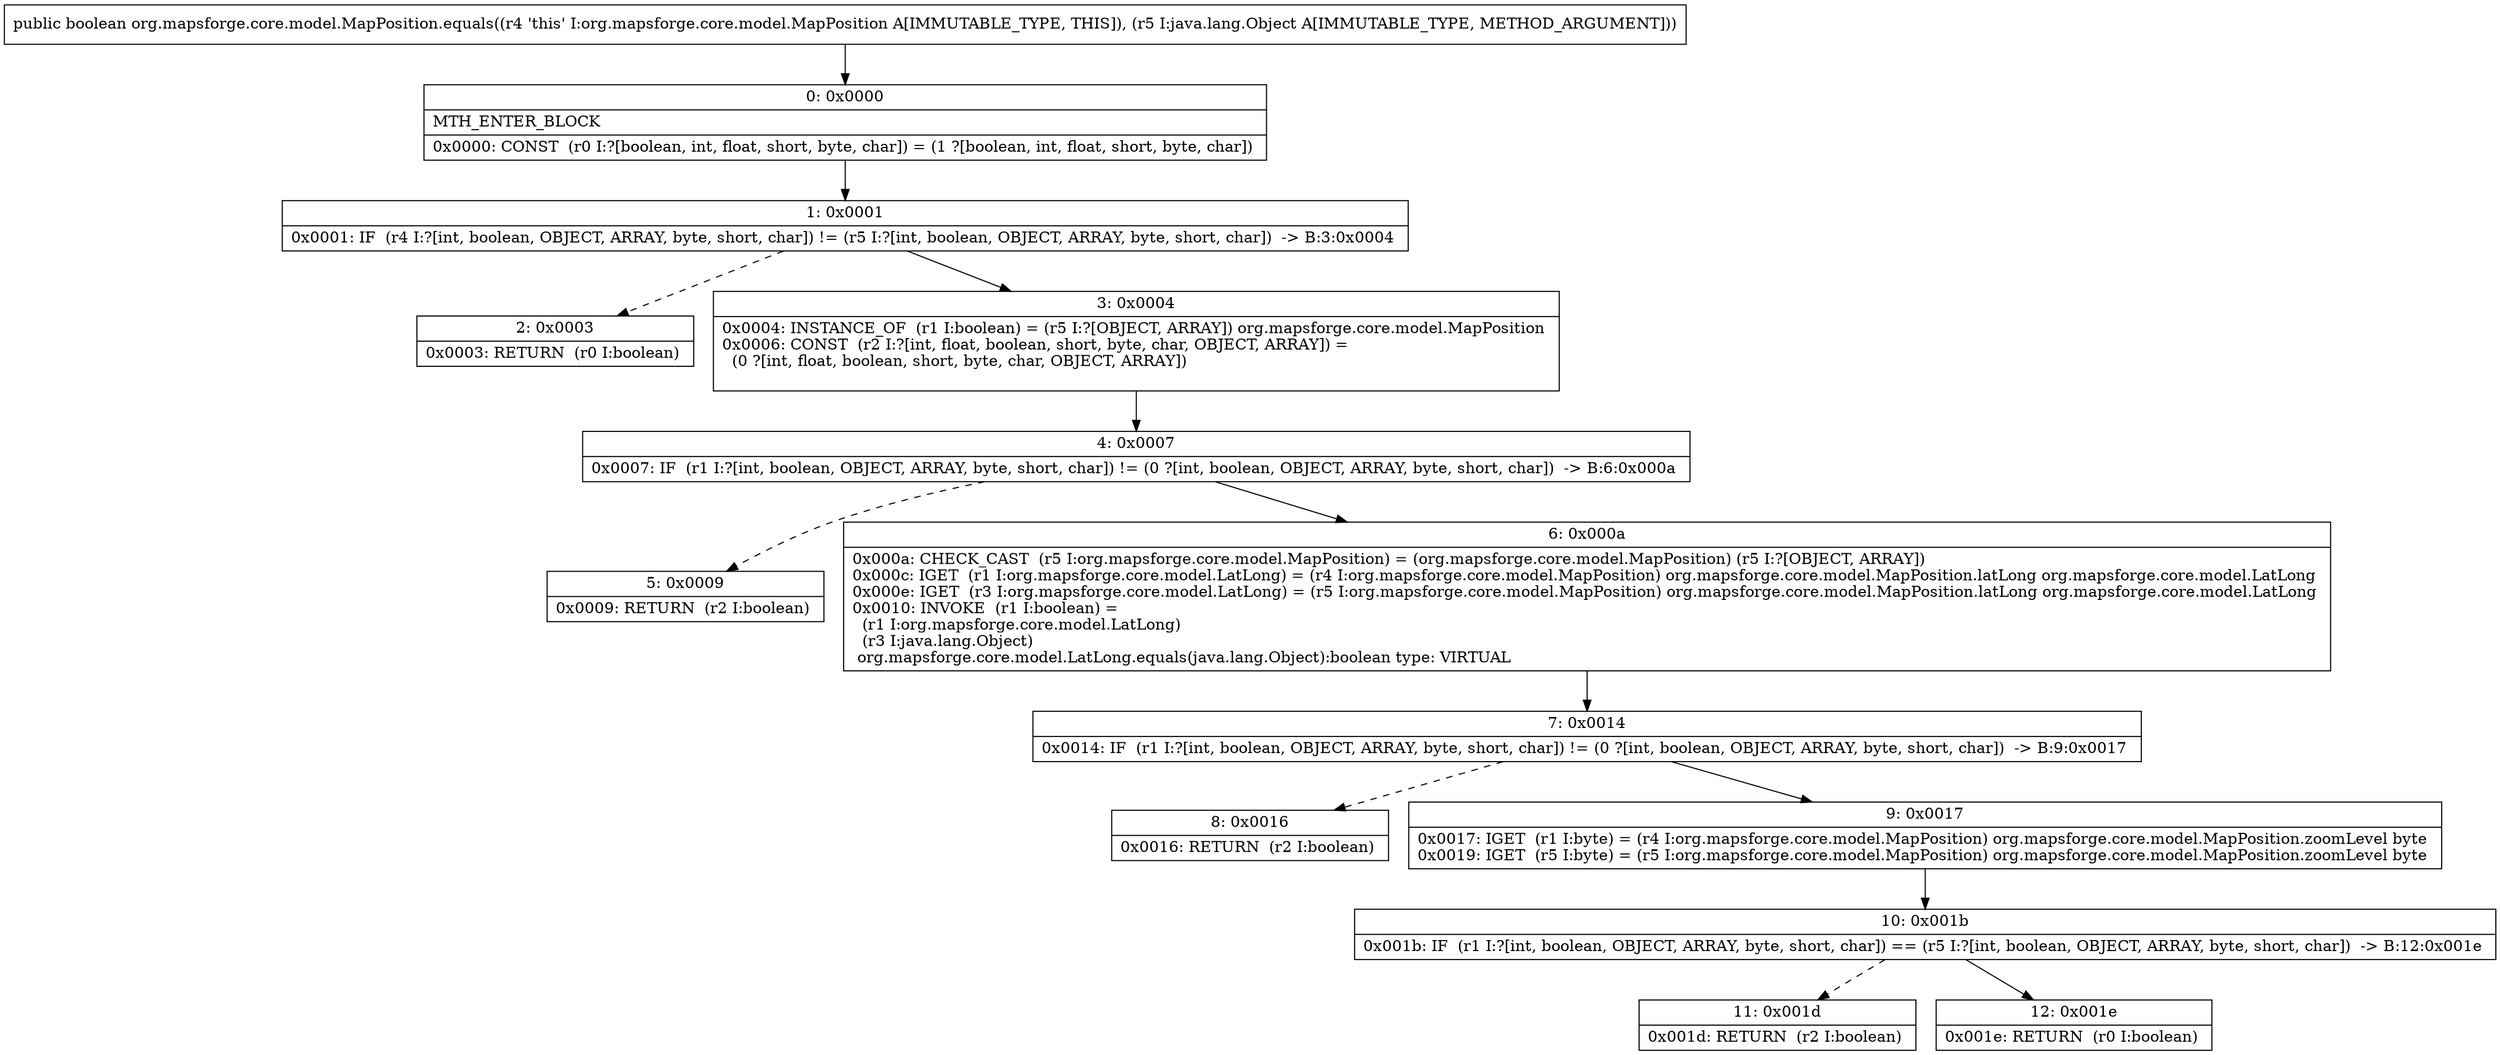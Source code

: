 digraph "CFG fororg.mapsforge.core.model.MapPosition.equals(Ljava\/lang\/Object;)Z" {
Node_0 [shape=record,label="{0\:\ 0x0000|MTH_ENTER_BLOCK\l|0x0000: CONST  (r0 I:?[boolean, int, float, short, byte, char]) = (1 ?[boolean, int, float, short, byte, char]) \l}"];
Node_1 [shape=record,label="{1\:\ 0x0001|0x0001: IF  (r4 I:?[int, boolean, OBJECT, ARRAY, byte, short, char]) != (r5 I:?[int, boolean, OBJECT, ARRAY, byte, short, char])  \-\> B:3:0x0004 \l}"];
Node_2 [shape=record,label="{2\:\ 0x0003|0x0003: RETURN  (r0 I:boolean) \l}"];
Node_3 [shape=record,label="{3\:\ 0x0004|0x0004: INSTANCE_OF  (r1 I:boolean) = (r5 I:?[OBJECT, ARRAY]) org.mapsforge.core.model.MapPosition \l0x0006: CONST  (r2 I:?[int, float, boolean, short, byte, char, OBJECT, ARRAY]) = \l  (0 ?[int, float, boolean, short, byte, char, OBJECT, ARRAY])\l \l}"];
Node_4 [shape=record,label="{4\:\ 0x0007|0x0007: IF  (r1 I:?[int, boolean, OBJECT, ARRAY, byte, short, char]) != (0 ?[int, boolean, OBJECT, ARRAY, byte, short, char])  \-\> B:6:0x000a \l}"];
Node_5 [shape=record,label="{5\:\ 0x0009|0x0009: RETURN  (r2 I:boolean) \l}"];
Node_6 [shape=record,label="{6\:\ 0x000a|0x000a: CHECK_CAST  (r5 I:org.mapsforge.core.model.MapPosition) = (org.mapsforge.core.model.MapPosition) (r5 I:?[OBJECT, ARRAY]) \l0x000c: IGET  (r1 I:org.mapsforge.core.model.LatLong) = (r4 I:org.mapsforge.core.model.MapPosition) org.mapsforge.core.model.MapPosition.latLong org.mapsforge.core.model.LatLong \l0x000e: IGET  (r3 I:org.mapsforge.core.model.LatLong) = (r5 I:org.mapsforge.core.model.MapPosition) org.mapsforge.core.model.MapPosition.latLong org.mapsforge.core.model.LatLong \l0x0010: INVOKE  (r1 I:boolean) = \l  (r1 I:org.mapsforge.core.model.LatLong)\l  (r3 I:java.lang.Object)\l org.mapsforge.core.model.LatLong.equals(java.lang.Object):boolean type: VIRTUAL \l}"];
Node_7 [shape=record,label="{7\:\ 0x0014|0x0014: IF  (r1 I:?[int, boolean, OBJECT, ARRAY, byte, short, char]) != (0 ?[int, boolean, OBJECT, ARRAY, byte, short, char])  \-\> B:9:0x0017 \l}"];
Node_8 [shape=record,label="{8\:\ 0x0016|0x0016: RETURN  (r2 I:boolean) \l}"];
Node_9 [shape=record,label="{9\:\ 0x0017|0x0017: IGET  (r1 I:byte) = (r4 I:org.mapsforge.core.model.MapPosition) org.mapsforge.core.model.MapPosition.zoomLevel byte \l0x0019: IGET  (r5 I:byte) = (r5 I:org.mapsforge.core.model.MapPosition) org.mapsforge.core.model.MapPosition.zoomLevel byte \l}"];
Node_10 [shape=record,label="{10\:\ 0x001b|0x001b: IF  (r1 I:?[int, boolean, OBJECT, ARRAY, byte, short, char]) == (r5 I:?[int, boolean, OBJECT, ARRAY, byte, short, char])  \-\> B:12:0x001e \l}"];
Node_11 [shape=record,label="{11\:\ 0x001d|0x001d: RETURN  (r2 I:boolean) \l}"];
Node_12 [shape=record,label="{12\:\ 0x001e|0x001e: RETURN  (r0 I:boolean) \l}"];
MethodNode[shape=record,label="{public boolean org.mapsforge.core.model.MapPosition.equals((r4 'this' I:org.mapsforge.core.model.MapPosition A[IMMUTABLE_TYPE, THIS]), (r5 I:java.lang.Object A[IMMUTABLE_TYPE, METHOD_ARGUMENT])) }"];
MethodNode -> Node_0;
Node_0 -> Node_1;
Node_1 -> Node_2[style=dashed];
Node_1 -> Node_3;
Node_3 -> Node_4;
Node_4 -> Node_5[style=dashed];
Node_4 -> Node_6;
Node_6 -> Node_7;
Node_7 -> Node_8[style=dashed];
Node_7 -> Node_9;
Node_9 -> Node_10;
Node_10 -> Node_11[style=dashed];
Node_10 -> Node_12;
}

